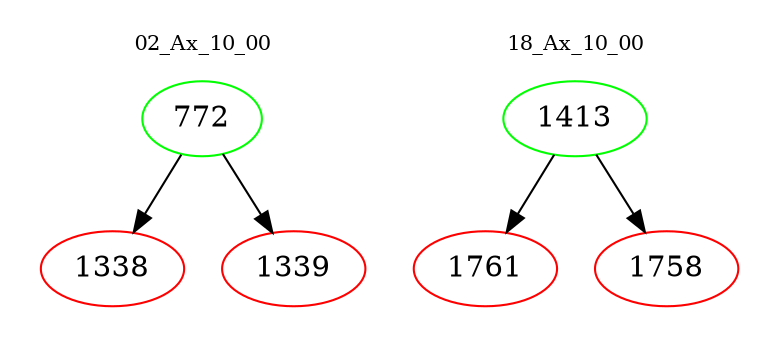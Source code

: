 digraph{
subgraph cluster_0 {
color = white
label = "02_Ax_10_00";
fontsize=10;
T0_772 [label="772", color="green"]
T0_772 -> T0_1338 [color="black"]
T0_1338 [label="1338", color="red"]
T0_772 -> T0_1339 [color="black"]
T0_1339 [label="1339", color="red"]
}
subgraph cluster_1 {
color = white
label = "18_Ax_10_00";
fontsize=10;
T1_1413 [label="1413", color="green"]
T1_1413 -> T1_1761 [color="black"]
T1_1761 [label="1761", color="red"]
T1_1413 -> T1_1758 [color="black"]
T1_1758 [label="1758", color="red"]
}
}
